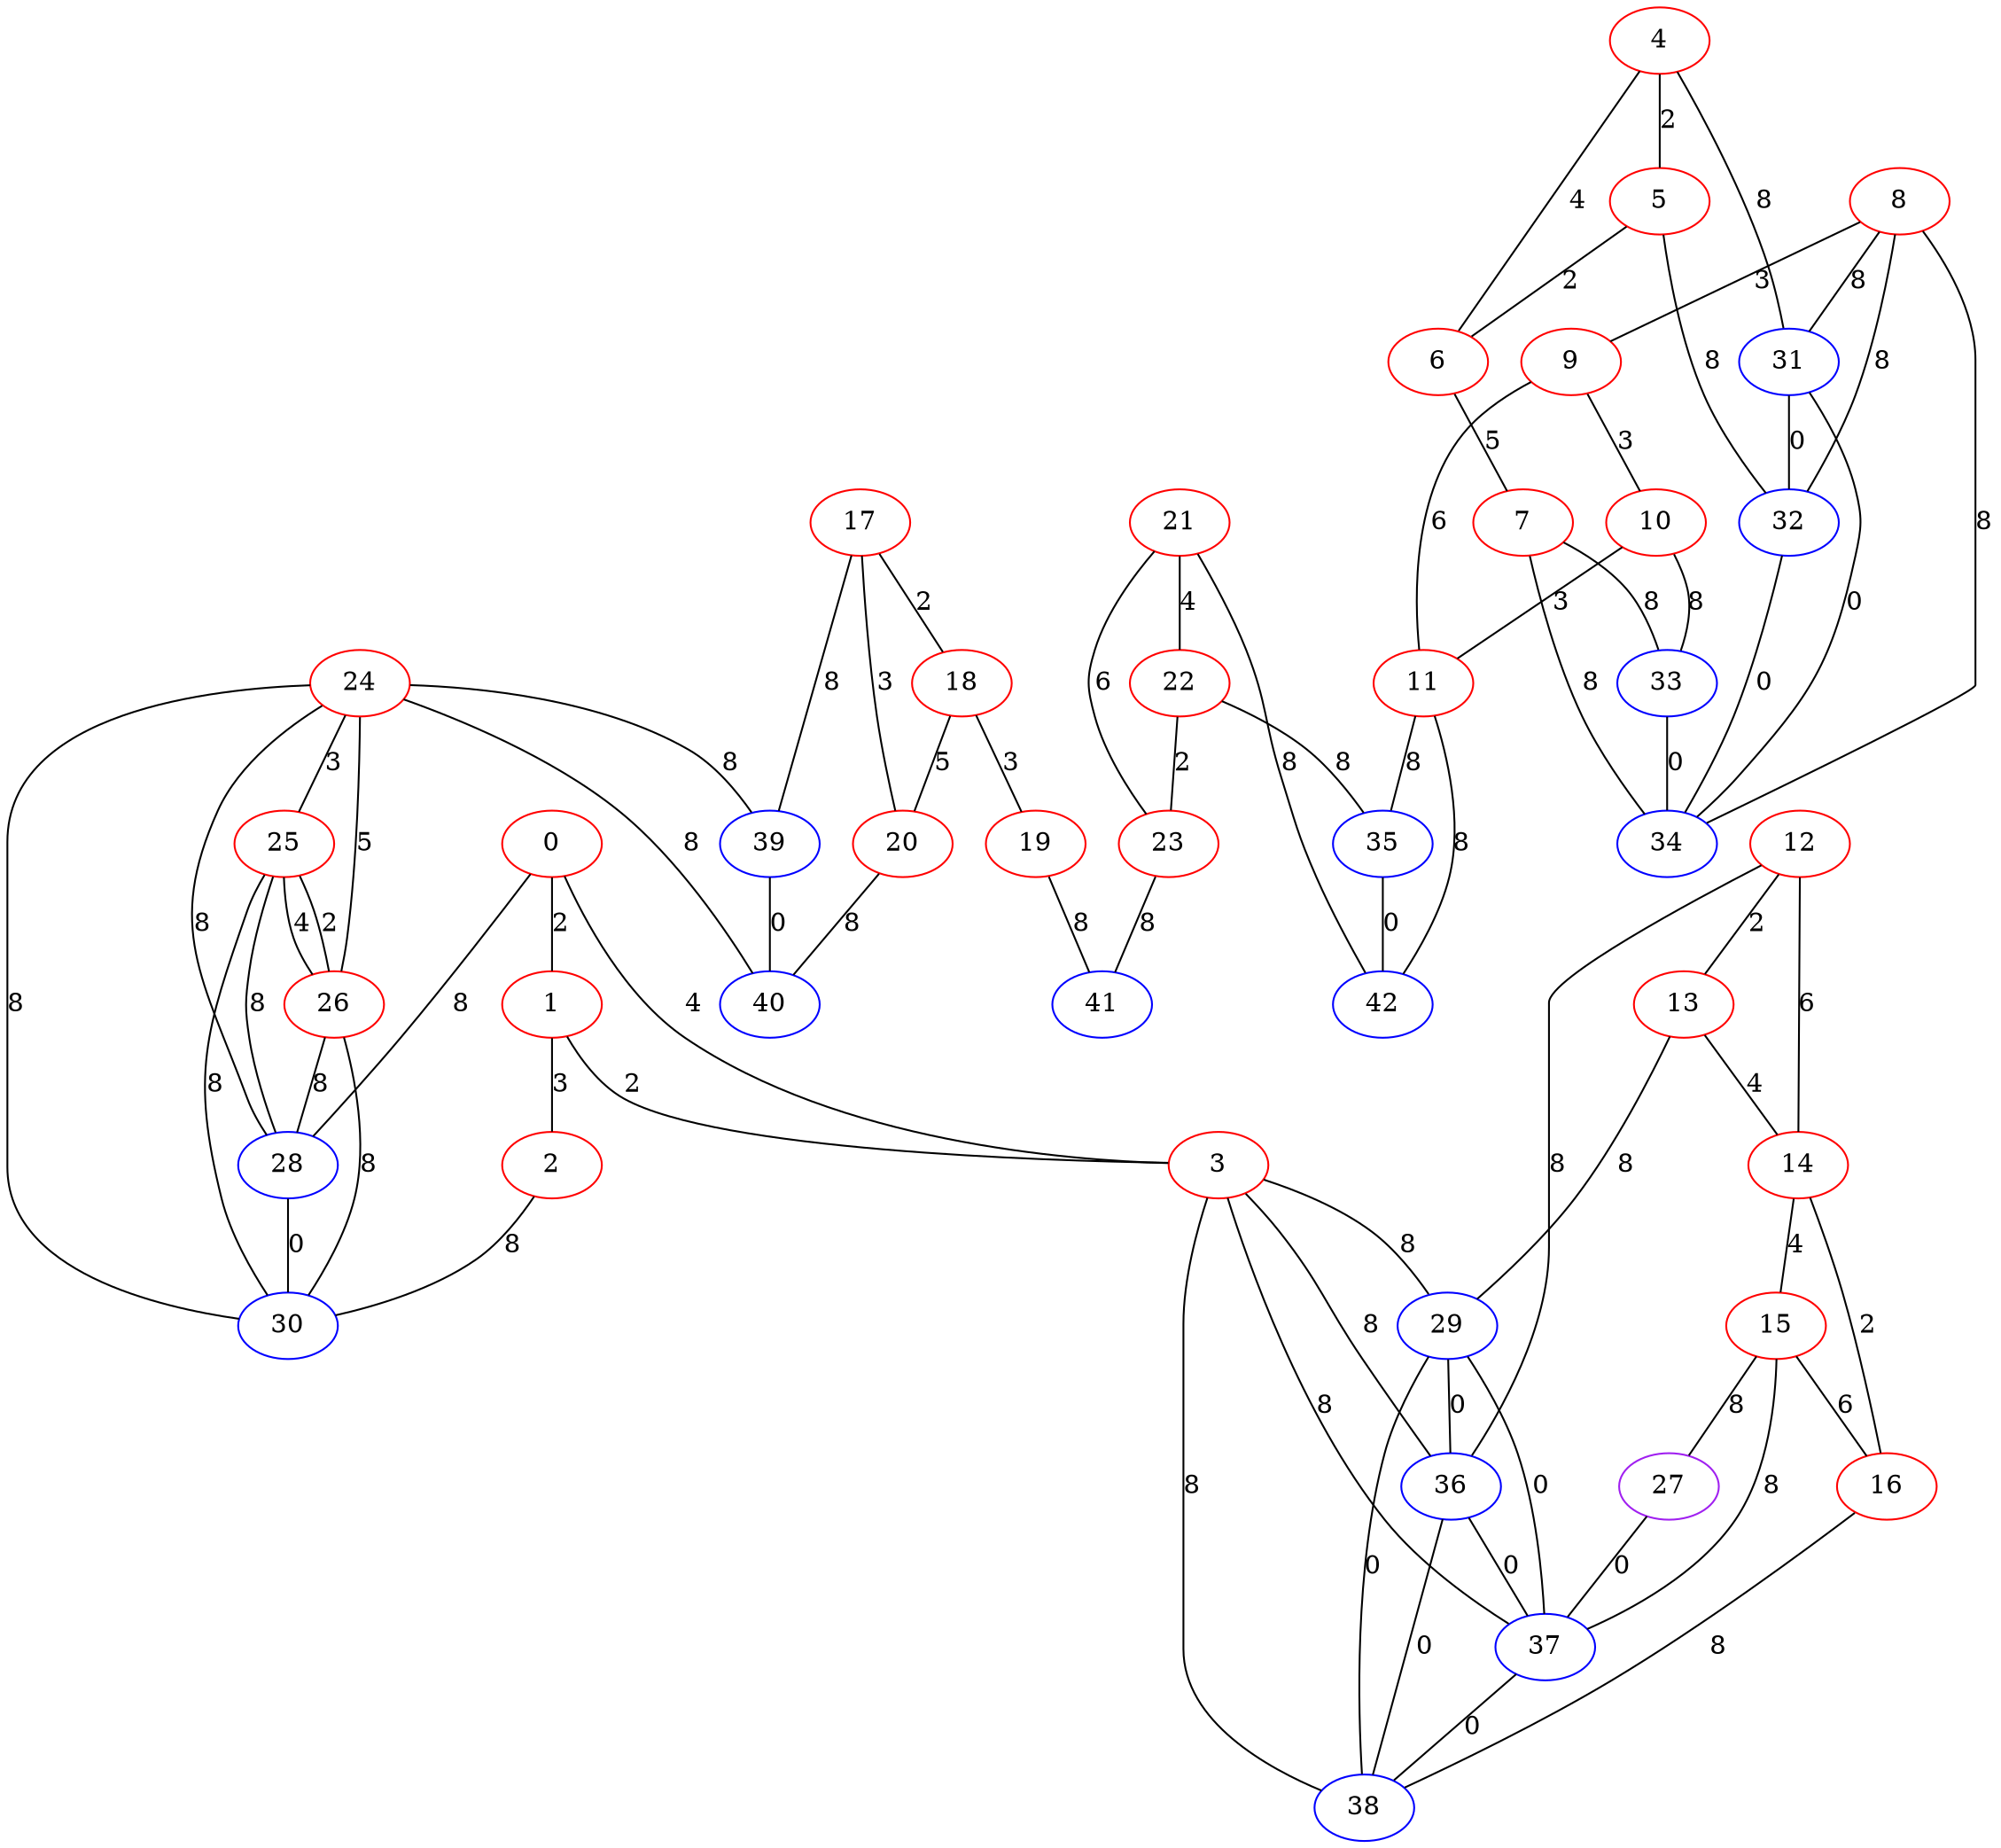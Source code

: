graph "" {
0 [color=red, weight=1];
1 [color=red, weight=1];
2 [color=red, weight=1];
3 [color=red, weight=1];
4 [color=red, weight=1];
5 [color=red, weight=1];
6 [color=red, weight=1];
7 [color=red, weight=1];
8 [color=red, weight=1];
9 [color=red, weight=1];
10 [color=red, weight=1];
11 [color=red, weight=1];
12 [color=red, weight=1];
13 [color=red, weight=1];
14 [color=red, weight=1];
15 [color=red, weight=1];
16 [color=red, weight=1];
17 [color=red, weight=1];
18 [color=red, weight=1];
19 [color=red, weight=1];
20 [color=red, weight=1];
21 [color=red, weight=1];
22 [color=red, weight=1];
23 [color=red, weight=1];
24 [color=red, weight=1];
25 [color=red, weight=1];
26 [color=red, weight=1];
27 [color=purple, weight=4];
28 [color=blue, weight=3];
29 [color=blue, weight=3];
30 [color=blue, weight=3];
31 [color=blue, weight=3];
32 [color=blue, weight=3];
33 [color=blue, weight=3];
34 [color=blue, weight=3];
35 [color=blue, weight=3];
36 [color=blue, weight=3];
37 [color=blue, weight=3];
38 [color=blue, weight=3];
39 [color=blue, weight=3];
40 [color=blue, weight=3];
41 [color=blue, weight=3];
42 [color=blue, weight=3];
0 -- 1  [key=0, label=2];
0 -- 3  [key=0, label=4];
0 -- 28  [key=0, label=8];
1 -- 2  [key=0, label=3];
1 -- 3  [key=0, label=2];
2 -- 30  [key=0, label=8];
3 -- 36  [key=0, label=8];
3 -- 37  [key=0, label=8];
3 -- 38  [key=0, label=8];
3 -- 29  [key=0, label=8];
4 -- 5  [key=0, label=2];
4 -- 6  [key=0, label=4];
4 -- 31  [key=0, label=8];
5 -- 32  [key=0, label=8];
5 -- 6  [key=0, label=2];
6 -- 7  [key=0, label=5];
7 -- 33  [key=0, label=8];
7 -- 34  [key=0, label=8];
8 -- 32  [key=0, label=8];
8 -- 9  [key=0, label=3];
8 -- 34  [key=0, label=8];
8 -- 31  [key=0, label=8];
9 -- 10  [key=0, label=3];
9 -- 11  [key=0, label=6];
10 -- 11  [key=0, label=3];
10 -- 33  [key=0, label=8];
11 -- 35  [key=0, label=8];
11 -- 42  [key=0, label=8];
12 -- 36  [key=0, label=8];
12 -- 13  [key=0, label=2];
12 -- 14  [key=0, label=6];
13 -- 29  [key=0, label=8];
13 -- 14  [key=0, label=4];
14 -- 16  [key=0, label=2];
14 -- 15  [key=0, label=4];
15 -- 16  [key=0, label=6];
15 -- 27  [key=0, label=8];
15 -- 37  [key=0, label=8];
16 -- 38  [key=0, label=8];
17 -- 18  [key=0, label=2];
17 -- 20  [key=0, label=3];
17 -- 39  [key=0, label=8];
18 -- 19  [key=0, label=3];
18 -- 20  [key=0, label=5];
19 -- 41  [key=0, label=8];
20 -- 40  [key=0, label=8];
21 -- 42  [key=0, label=8];
21 -- 22  [key=0, label=4];
21 -- 23  [key=0, label=6];
22 -- 35  [key=0, label=8];
22 -- 23  [key=0, label=2];
23 -- 41  [key=0, label=8];
24 -- 39  [key=0, label=8];
24 -- 40  [key=0, label=8];
24 -- 25  [key=0, label=3];
24 -- 26  [key=0, label=5];
24 -- 28  [key=0, label=8];
24 -- 30  [key=0, label=8];
25 -- 26  [key=0, label=2];
25 -- 26  [key=1, label=4];
25 -- 28  [key=0, label=8];
25 -- 30  [key=0, label=8];
26 -- 28  [key=0, label=8];
26 -- 30  [key=0, label=8];
27 -- 37  [key=0, label=0];
28 -- 30  [key=0, label=0];
29 -- 36  [key=0, label=0];
29 -- 37  [key=0, label=0];
29 -- 38  [key=0, label=0];
31 -- 32  [key=0, label=0];
31 -- 34  [key=0, label=0];
32 -- 34  [key=0, label=0];
33 -- 34  [key=0, label=0];
35 -- 42  [key=0, label=0];
36 -- 38  [key=0, label=0];
36 -- 37  [key=0, label=0];
37 -- 38  [key=0, label=0];
39 -- 40  [key=0, label=0];
}
